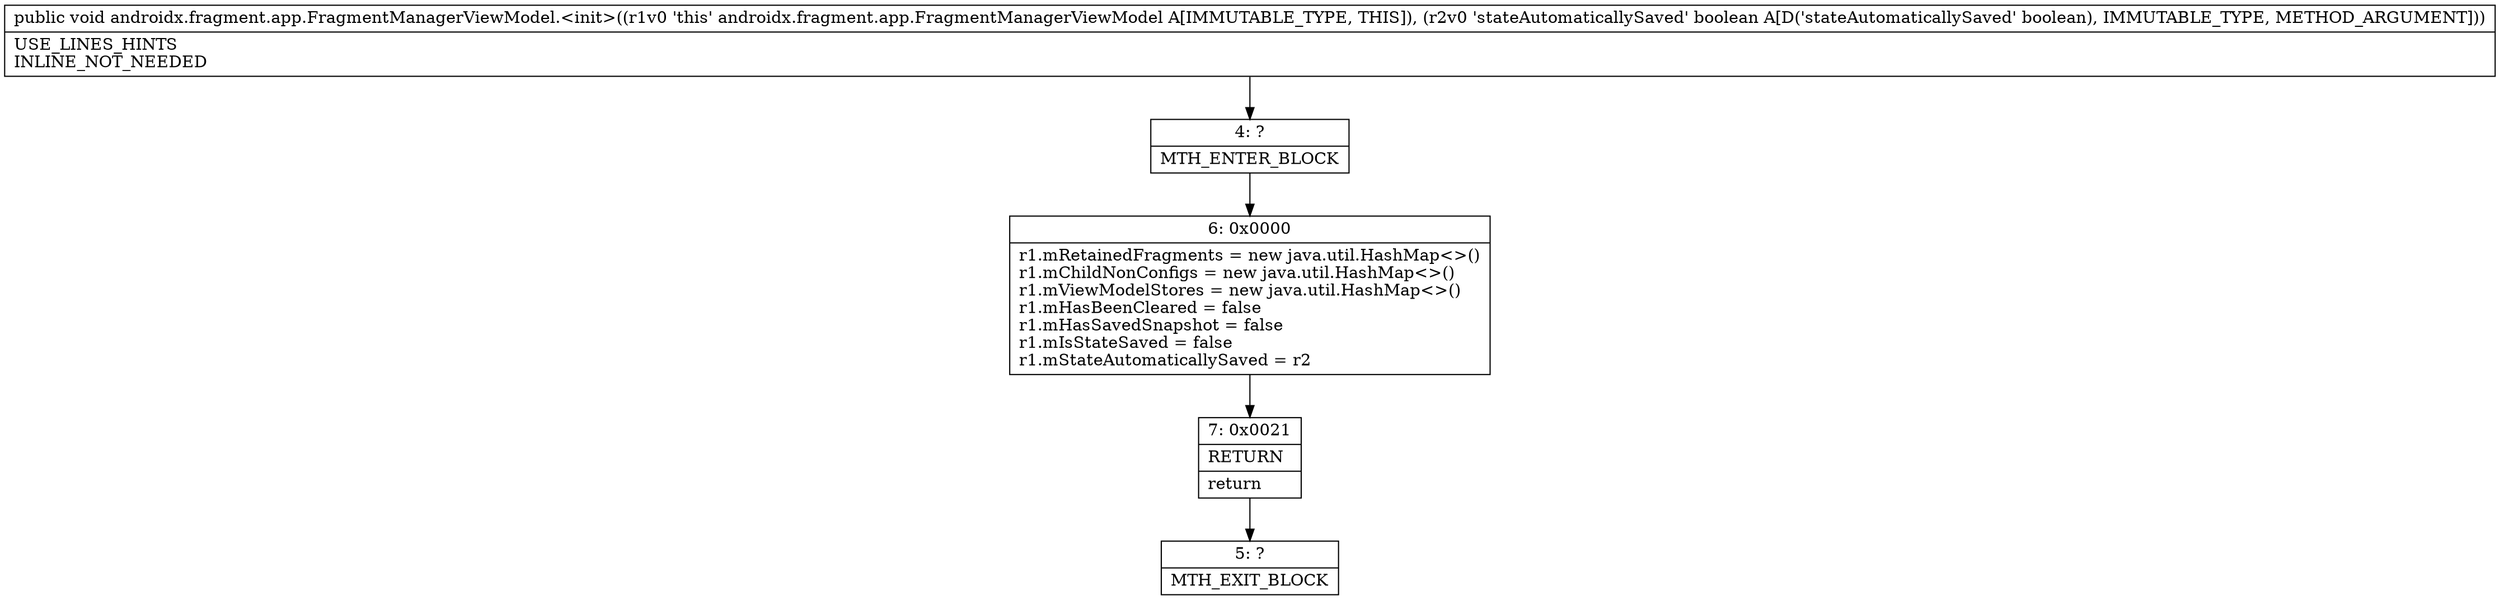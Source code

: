 digraph "CFG forandroidx.fragment.app.FragmentManagerViewModel.\<init\>(Z)V" {
Node_4 [shape=record,label="{4\:\ ?|MTH_ENTER_BLOCK\l}"];
Node_6 [shape=record,label="{6\:\ 0x0000|r1.mRetainedFragments = new java.util.HashMap\<\>()\lr1.mChildNonConfigs = new java.util.HashMap\<\>()\lr1.mViewModelStores = new java.util.HashMap\<\>()\lr1.mHasBeenCleared = false\lr1.mHasSavedSnapshot = false\lr1.mIsStateSaved = false\lr1.mStateAutomaticallySaved = r2\l}"];
Node_7 [shape=record,label="{7\:\ 0x0021|RETURN\l|return\l}"];
Node_5 [shape=record,label="{5\:\ ?|MTH_EXIT_BLOCK\l}"];
MethodNode[shape=record,label="{public void androidx.fragment.app.FragmentManagerViewModel.\<init\>((r1v0 'this' androidx.fragment.app.FragmentManagerViewModel A[IMMUTABLE_TYPE, THIS]), (r2v0 'stateAutomaticallySaved' boolean A[D('stateAutomaticallySaved' boolean), IMMUTABLE_TYPE, METHOD_ARGUMENT]))  | USE_LINES_HINTS\lINLINE_NOT_NEEDED\l}"];
MethodNode -> Node_4;Node_4 -> Node_6;
Node_6 -> Node_7;
Node_7 -> Node_5;
}

